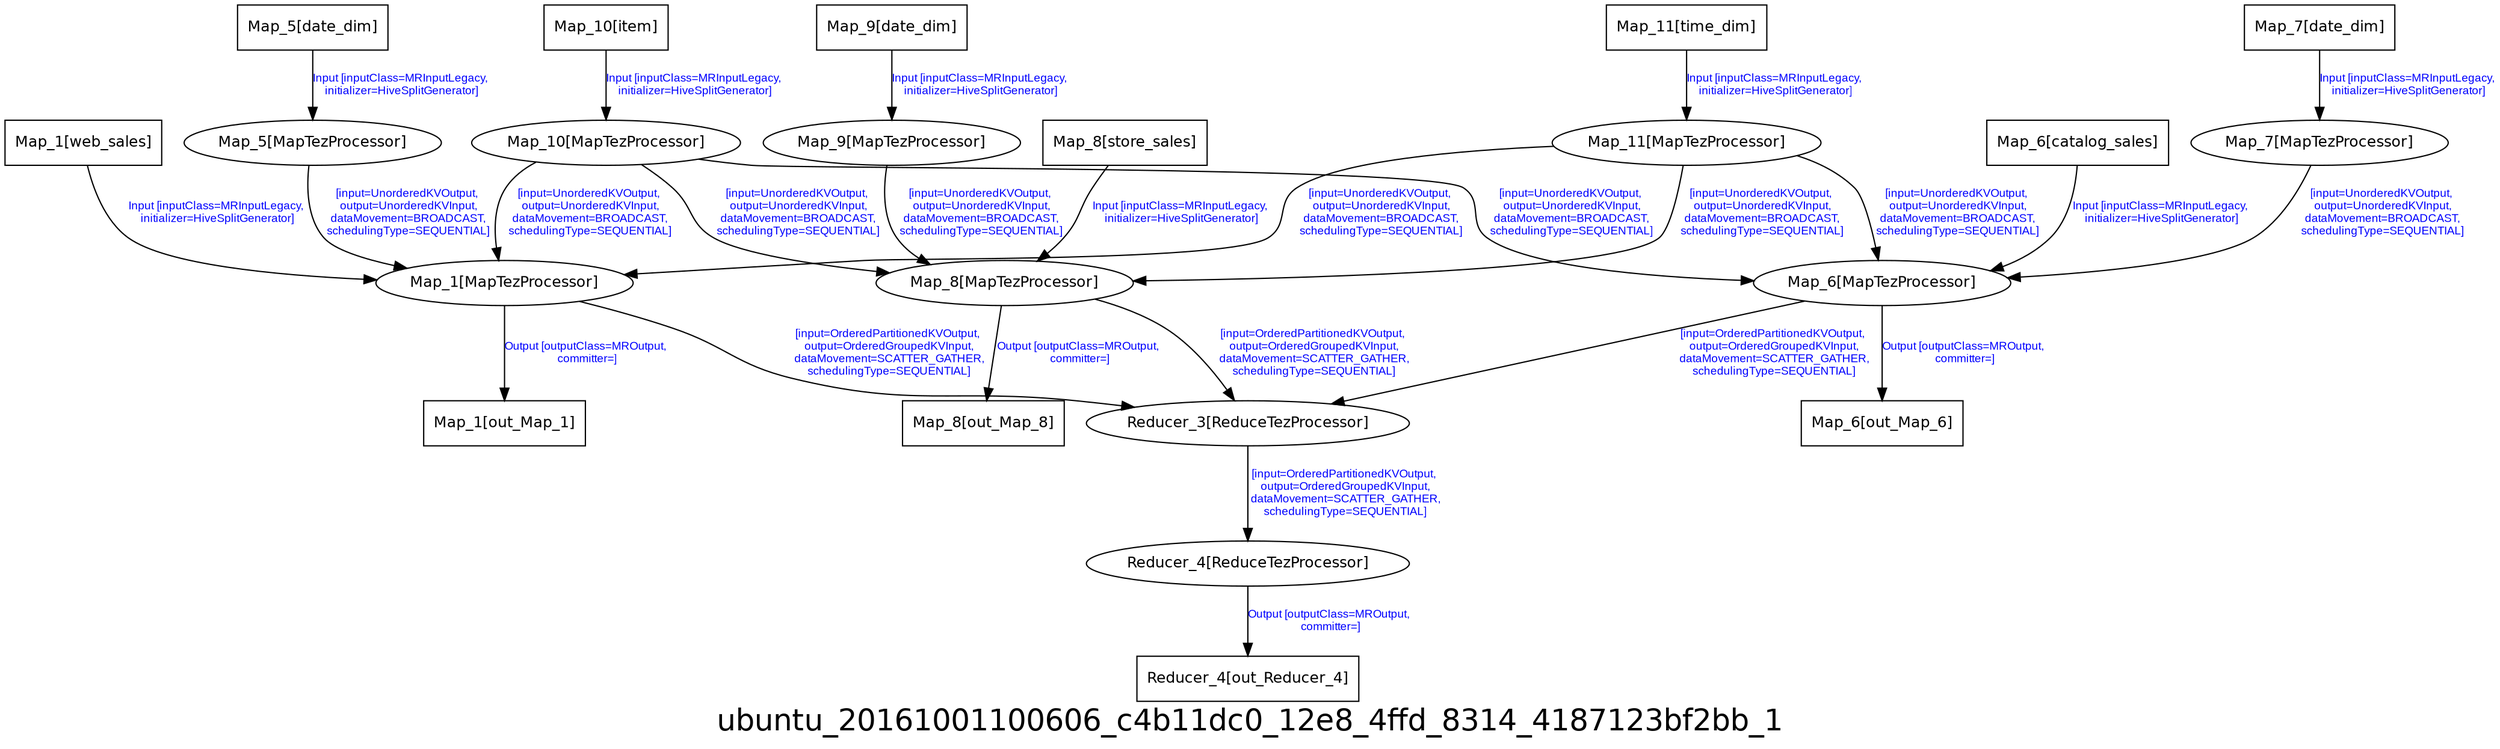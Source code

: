 digraph ubuntu_20161001100606_c4b11dc0_12e8_4ffd_8314_4187123bf2bb_1 {
graph [ label="ubuntu_20161001100606_c4b11dc0_12e8_4ffd_8314_4187123bf2bb_1", fontsize=24, fontname=Helvetica];
node [fontsize=12, fontname=Helvetica];
edge [fontsize=9, fontcolor=blue, fontname=Arial];
"ubuntu_20161001100606_c4b11dc0_12e8_4ffd_8314_4187123bf2bb_1.Map_8_store_sales" [ label = "Map_8[store_sales]", shape = "box" ];
"ubuntu_20161001100606_c4b11dc0_12e8_4ffd_8314_4187123bf2bb_1.Map_8_store_sales" -> "ubuntu_20161001100606_c4b11dc0_12e8_4ffd_8314_4187123bf2bb_1.Map_8" [ label = "Input [inputClass=MRInputLegacy,\n initializer=HiveSplitGenerator]" ];
"ubuntu_20161001100606_c4b11dc0_12e8_4ffd_8314_4187123bf2bb_1.Map_6_out_Map_6" [ label = "Map_6[out_Map_6]", shape = "box" ];
"ubuntu_20161001100606_c4b11dc0_12e8_4ffd_8314_4187123bf2bb_1.Map_5_date_dim" [ label = "Map_5[date_dim]", shape = "box" ];
"ubuntu_20161001100606_c4b11dc0_12e8_4ffd_8314_4187123bf2bb_1.Map_5_date_dim" -> "ubuntu_20161001100606_c4b11dc0_12e8_4ffd_8314_4187123bf2bb_1.Map_5" [ label = "Input [inputClass=MRInputLegacy,\n initializer=HiveSplitGenerator]" ];
"ubuntu_20161001100606_c4b11dc0_12e8_4ffd_8314_4187123bf2bb_1.Map_10_item" [ label = "Map_10[item]", shape = "box" ];
"ubuntu_20161001100606_c4b11dc0_12e8_4ffd_8314_4187123bf2bb_1.Map_10_item" -> "ubuntu_20161001100606_c4b11dc0_12e8_4ffd_8314_4187123bf2bb_1.Map_10" [ label = "Input [inputClass=MRInputLegacy,\n initializer=HiveSplitGenerator]" ];
"ubuntu_20161001100606_c4b11dc0_12e8_4ffd_8314_4187123bf2bb_1.Map_8" [ label = "Map_8[MapTezProcessor]" ];
"ubuntu_20161001100606_c4b11dc0_12e8_4ffd_8314_4187123bf2bb_1.Map_8" -> "ubuntu_20161001100606_c4b11dc0_12e8_4ffd_8314_4187123bf2bb_1.Map_8_out_Map_8" [ label = "Output [outputClass=MROutput,\n committer=]" ];
"ubuntu_20161001100606_c4b11dc0_12e8_4ffd_8314_4187123bf2bb_1.Map_8" -> "ubuntu_20161001100606_c4b11dc0_12e8_4ffd_8314_4187123bf2bb_1.Reducer_3" [ label = "[input=OrderedPartitionedKVOutput,\n output=OrderedGroupedKVInput,\n dataMovement=SCATTER_GATHER,\n schedulingType=SEQUENTIAL]" ];
"ubuntu_20161001100606_c4b11dc0_12e8_4ffd_8314_4187123bf2bb_1.Reducer_3" [ label = "Reducer_3[ReduceTezProcessor]" ];
"ubuntu_20161001100606_c4b11dc0_12e8_4ffd_8314_4187123bf2bb_1.Reducer_3" -> "ubuntu_20161001100606_c4b11dc0_12e8_4ffd_8314_4187123bf2bb_1.Reducer_4" [ label = "[input=OrderedPartitionedKVOutput,\n output=OrderedGroupedKVInput,\n dataMovement=SCATTER_GATHER,\n schedulingType=SEQUENTIAL]" ];
"ubuntu_20161001100606_c4b11dc0_12e8_4ffd_8314_4187123bf2bb_1.Map_8_out_Map_8" [ label = "Map_8[out_Map_8]", shape = "box" ];
"ubuntu_20161001100606_c4b11dc0_12e8_4ffd_8314_4187123bf2bb_1.Map_1_web_sales" [ label = "Map_1[web_sales]", shape = "box" ];
"ubuntu_20161001100606_c4b11dc0_12e8_4ffd_8314_4187123bf2bb_1.Map_1_web_sales" -> "ubuntu_20161001100606_c4b11dc0_12e8_4ffd_8314_4187123bf2bb_1.Map_1" [ label = "Input [inputClass=MRInputLegacy,\n initializer=HiveSplitGenerator]" ];
"ubuntu_20161001100606_c4b11dc0_12e8_4ffd_8314_4187123bf2bb_1.Map_6_catalog_sales" [ label = "Map_6[catalog_sales]", shape = "box" ];
"ubuntu_20161001100606_c4b11dc0_12e8_4ffd_8314_4187123bf2bb_1.Map_6_catalog_sales" -> "ubuntu_20161001100606_c4b11dc0_12e8_4ffd_8314_4187123bf2bb_1.Map_6" [ label = "Input [inputClass=MRInputLegacy,\n initializer=HiveSplitGenerator]" ];
"ubuntu_20161001100606_c4b11dc0_12e8_4ffd_8314_4187123bf2bb_1.Map_9" [ label = "Map_9[MapTezProcessor]" ];
"ubuntu_20161001100606_c4b11dc0_12e8_4ffd_8314_4187123bf2bb_1.Map_9" -> "ubuntu_20161001100606_c4b11dc0_12e8_4ffd_8314_4187123bf2bb_1.Map_8" [ label = "[input=UnorderedKVOutput,\n output=UnorderedKVInput,\n dataMovement=BROADCAST,\n schedulingType=SEQUENTIAL]" ];
"ubuntu_20161001100606_c4b11dc0_12e8_4ffd_8314_4187123bf2bb_1.Map_7" [ label = "Map_7[MapTezProcessor]" ];
"ubuntu_20161001100606_c4b11dc0_12e8_4ffd_8314_4187123bf2bb_1.Map_7" -> "ubuntu_20161001100606_c4b11dc0_12e8_4ffd_8314_4187123bf2bb_1.Map_6" [ label = "[input=UnorderedKVOutput,\n output=UnorderedKVInput,\n dataMovement=BROADCAST,\n schedulingType=SEQUENTIAL]" ];
"ubuntu_20161001100606_c4b11dc0_12e8_4ffd_8314_4187123bf2bb_1.Map_7_date_dim" [ label = "Map_7[date_dim]", shape = "box" ];
"ubuntu_20161001100606_c4b11dc0_12e8_4ffd_8314_4187123bf2bb_1.Map_7_date_dim" -> "ubuntu_20161001100606_c4b11dc0_12e8_4ffd_8314_4187123bf2bb_1.Map_7" [ label = "Input [inputClass=MRInputLegacy,\n initializer=HiveSplitGenerator]" ];
"ubuntu_20161001100606_c4b11dc0_12e8_4ffd_8314_4187123bf2bb_1.Map_1" [ label = "Map_1[MapTezProcessor]" ];
"ubuntu_20161001100606_c4b11dc0_12e8_4ffd_8314_4187123bf2bb_1.Map_1" -> "ubuntu_20161001100606_c4b11dc0_12e8_4ffd_8314_4187123bf2bb_1.Map_1_out_Map_1" [ label = "Output [outputClass=MROutput,\n committer=]" ];
"ubuntu_20161001100606_c4b11dc0_12e8_4ffd_8314_4187123bf2bb_1.Map_1" -> "ubuntu_20161001100606_c4b11dc0_12e8_4ffd_8314_4187123bf2bb_1.Reducer_3" [ label = "[input=OrderedPartitionedKVOutput,\n output=OrderedGroupedKVInput,\n dataMovement=SCATTER_GATHER,\n schedulingType=SEQUENTIAL]" ];
"ubuntu_20161001100606_c4b11dc0_12e8_4ffd_8314_4187123bf2bb_1.Reducer_4_out_Reducer_4" [ label = "Reducer_4[out_Reducer_4]", shape = "box" ];
"ubuntu_20161001100606_c4b11dc0_12e8_4ffd_8314_4187123bf2bb_1.Map_5" [ label = "Map_5[MapTezProcessor]" ];
"ubuntu_20161001100606_c4b11dc0_12e8_4ffd_8314_4187123bf2bb_1.Map_5" -> "ubuntu_20161001100606_c4b11dc0_12e8_4ffd_8314_4187123bf2bb_1.Map_1" [ label = "[input=UnorderedKVOutput,\n output=UnorderedKVInput,\n dataMovement=BROADCAST,\n schedulingType=SEQUENTIAL]" ];
"ubuntu_20161001100606_c4b11dc0_12e8_4ffd_8314_4187123bf2bb_1.Reducer_4" [ label = "Reducer_4[ReduceTezProcessor]" ];
"ubuntu_20161001100606_c4b11dc0_12e8_4ffd_8314_4187123bf2bb_1.Reducer_4" -> "ubuntu_20161001100606_c4b11dc0_12e8_4ffd_8314_4187123bf2bb_1.Reducer_4_out_Reducer_4" [ label = "Output [outputClass=MROutput,\n committer=]" ];
"ubuntu_20161001100606_c4b11dc0_12e8_4ffd_8314_4187123bf2bb_1.Map_10" [ label = "Map_10[MapTezProcessor]" ];
"ubuntu_20161001100606_c4b11dc0_12e8_4ffd_8314_4187123bf2bb_1.Map_10" -> "ubuntu_20161001100606_c4b11dc0_12e8_4ffd_8314_4187123bf2bb_1.Map_8" [ label = "[input=UnorderedKVOutput,\n output=UnorderedKVInput,\n dataMovement=BROADCAST,\n schedulingType=SEQUENTIAL]" ];
"ubuntu_20161001100606_c4b11dc0_12e8_4ffd_8314_4187123bf2bb_1.Map_10" -> "ubuntu_20161001100606_c4b11dc0_12e8_4ffd_8314_4187123bf2bb_1.Map_6" [ label = "[input=UnorderedKVOutput,\n output=UnorderedKVInput,\n dataMovement=BROADCAST,\n schedulingType=SEQUENTIAL]" ];
"ubuntu_20161001100606_c4b11dc0_12e8_4ffd_8314_4187123bf2bb_1.Map_10" -> "ubuntu_20161001100606_c4b11dc0_12e8_4ffd_8314_4187123bf2bb_1.Map_1" [ label = "[input=UnorderedKVOutput,\n output=UnorderedKVInput,\n dataMovement=BROADCAST,\n schedulingType=SEQUENTIAL]" ];
"ubuntu_20161001100606_c4b11dc0_12e8_4ffd_8314_4187123bf2bb_1.Map_11" [ label = "Map_11[MapTezProcessor]" ];
"ubuntu_20161001100606_c4b11dc0_12e8_4ffd_8314_4187123bf2bb_1.Map_11" -> "ubuntu_20161001100606_c4b11dc0_12e8_4ffd_8314_4187123bf2bb_1.Map_8" [ label = "[input=UnorderedKVOutput,\n output=UnorderedKVInput,\n dataMovement=BROADCAST,\n schedulingType=SEQUENTIAL]" ];
"ubuntu_20161001100606_c4b11dc0_12e8_4ffd_8314_4187123bf2bb_1.Map_11" -> "ubuntu_20161001100606_c4b11dc0_12e8_4ffd_8314_4187123bf2bb_1.Map_6" [ label = "[input=UnorderedKVOutput,\n output=UnorderedKVInput,\n dataMovement=BROADCAST,\n schedulingType=SEQUENTIAL]" ];
"ubuntu_20161001100606_c4b11dc0_12e8_4ffd_8314_4187123bf2bb_1.Map_11" -> "ubuntu_20161001100606_c4b11dc0_12e8_4ffd_8314_4187123bf2bb_1.Map_1" [ label = "[input=UnorderedKVOutput,\n output=UnorderedKVInput,\n dataMovement=BROADCAST,\n schedulingType=SEQUENTIAL]" ];
"ubuntu_20161001100606_c4b11dc0_12e8_4ffd_8314_4187123bf2bb_1.Map_1_out_Map_1" [ label = "Map_1[out_Map_1]", shape = "box" ];
"ubuntu_20161001100606_c4b11dc0_12e8_4ffd_8314_4187123bf2bb_1.Map_6" [ label = "Map_6[MapTezProcessor]" ];
"ubuntu_20161001100606_c4b11dc0_12e8_4ffd_8314_4187123bf2bb_1.Map_6" -> "ubuntu_20161001100606_c4b11dc0_12e8_4ffd_8314_4187123bf2bb_1.Map_6_out_Map_6" [ label = "Output [outputClass=MROutput,\n committer=]" ];
"ubuntu_20161001100606_c4b11dc0_12e8_4ffd_8314_4187123bf2bb_1.Map_6" -> "ubuntu_20161001100606_c4b11dc0_12e8_4ffd_8314_4187123bf2bb_1.Reducer_3" [ label = "[input=OrderedPartitionedKVOutput,\n output=OrderedGroupedKVInput,\n dataMovement=SCATTER_GATHER,\n schedulingType=SEQUENTIAL]" ];
"ubuntu_20161001100606_c4b11dc0_12e8_4ffd_8314_4187123bf2bb_1.Map_11_time_dim" [ label = "Map_11[time_dim]", shape = "box" ];
"ubuntu_20161001100606_c4b11dc0_12e8_4ffd_8314_4187123bf2bb_1.Map_11_time_dim" -> "ubuntu_20161001100606_c4b11dc0_12e8_4ffd_8314_4187123bf2bb_1.Map_11" [ label = "Input [inputClass=MRInputLegacy,\n initializer=HiveSplitGenerator]" ];
"ubuntu_20161001100606_c4b11dc0_12e8_4ffd_8314_4187123bf2bb_1.Map_9_date_dim" [ label = "Map_9[date_dim]", shape = "box" ];
"ubuntu_20161001100606_c4b11dc0_12e8_4ffd_8314_4187123bf2bb_1.Map_9_date_dim" -> "ubuntu_20161001100606_c4b11dc0_12e8_4ffd_8314_4187123bf2bb_1.Map_9" [ label = "Input [inputClass=MRInputLegacy,\n initializer=HiveSplitGenerator]" ];
}
